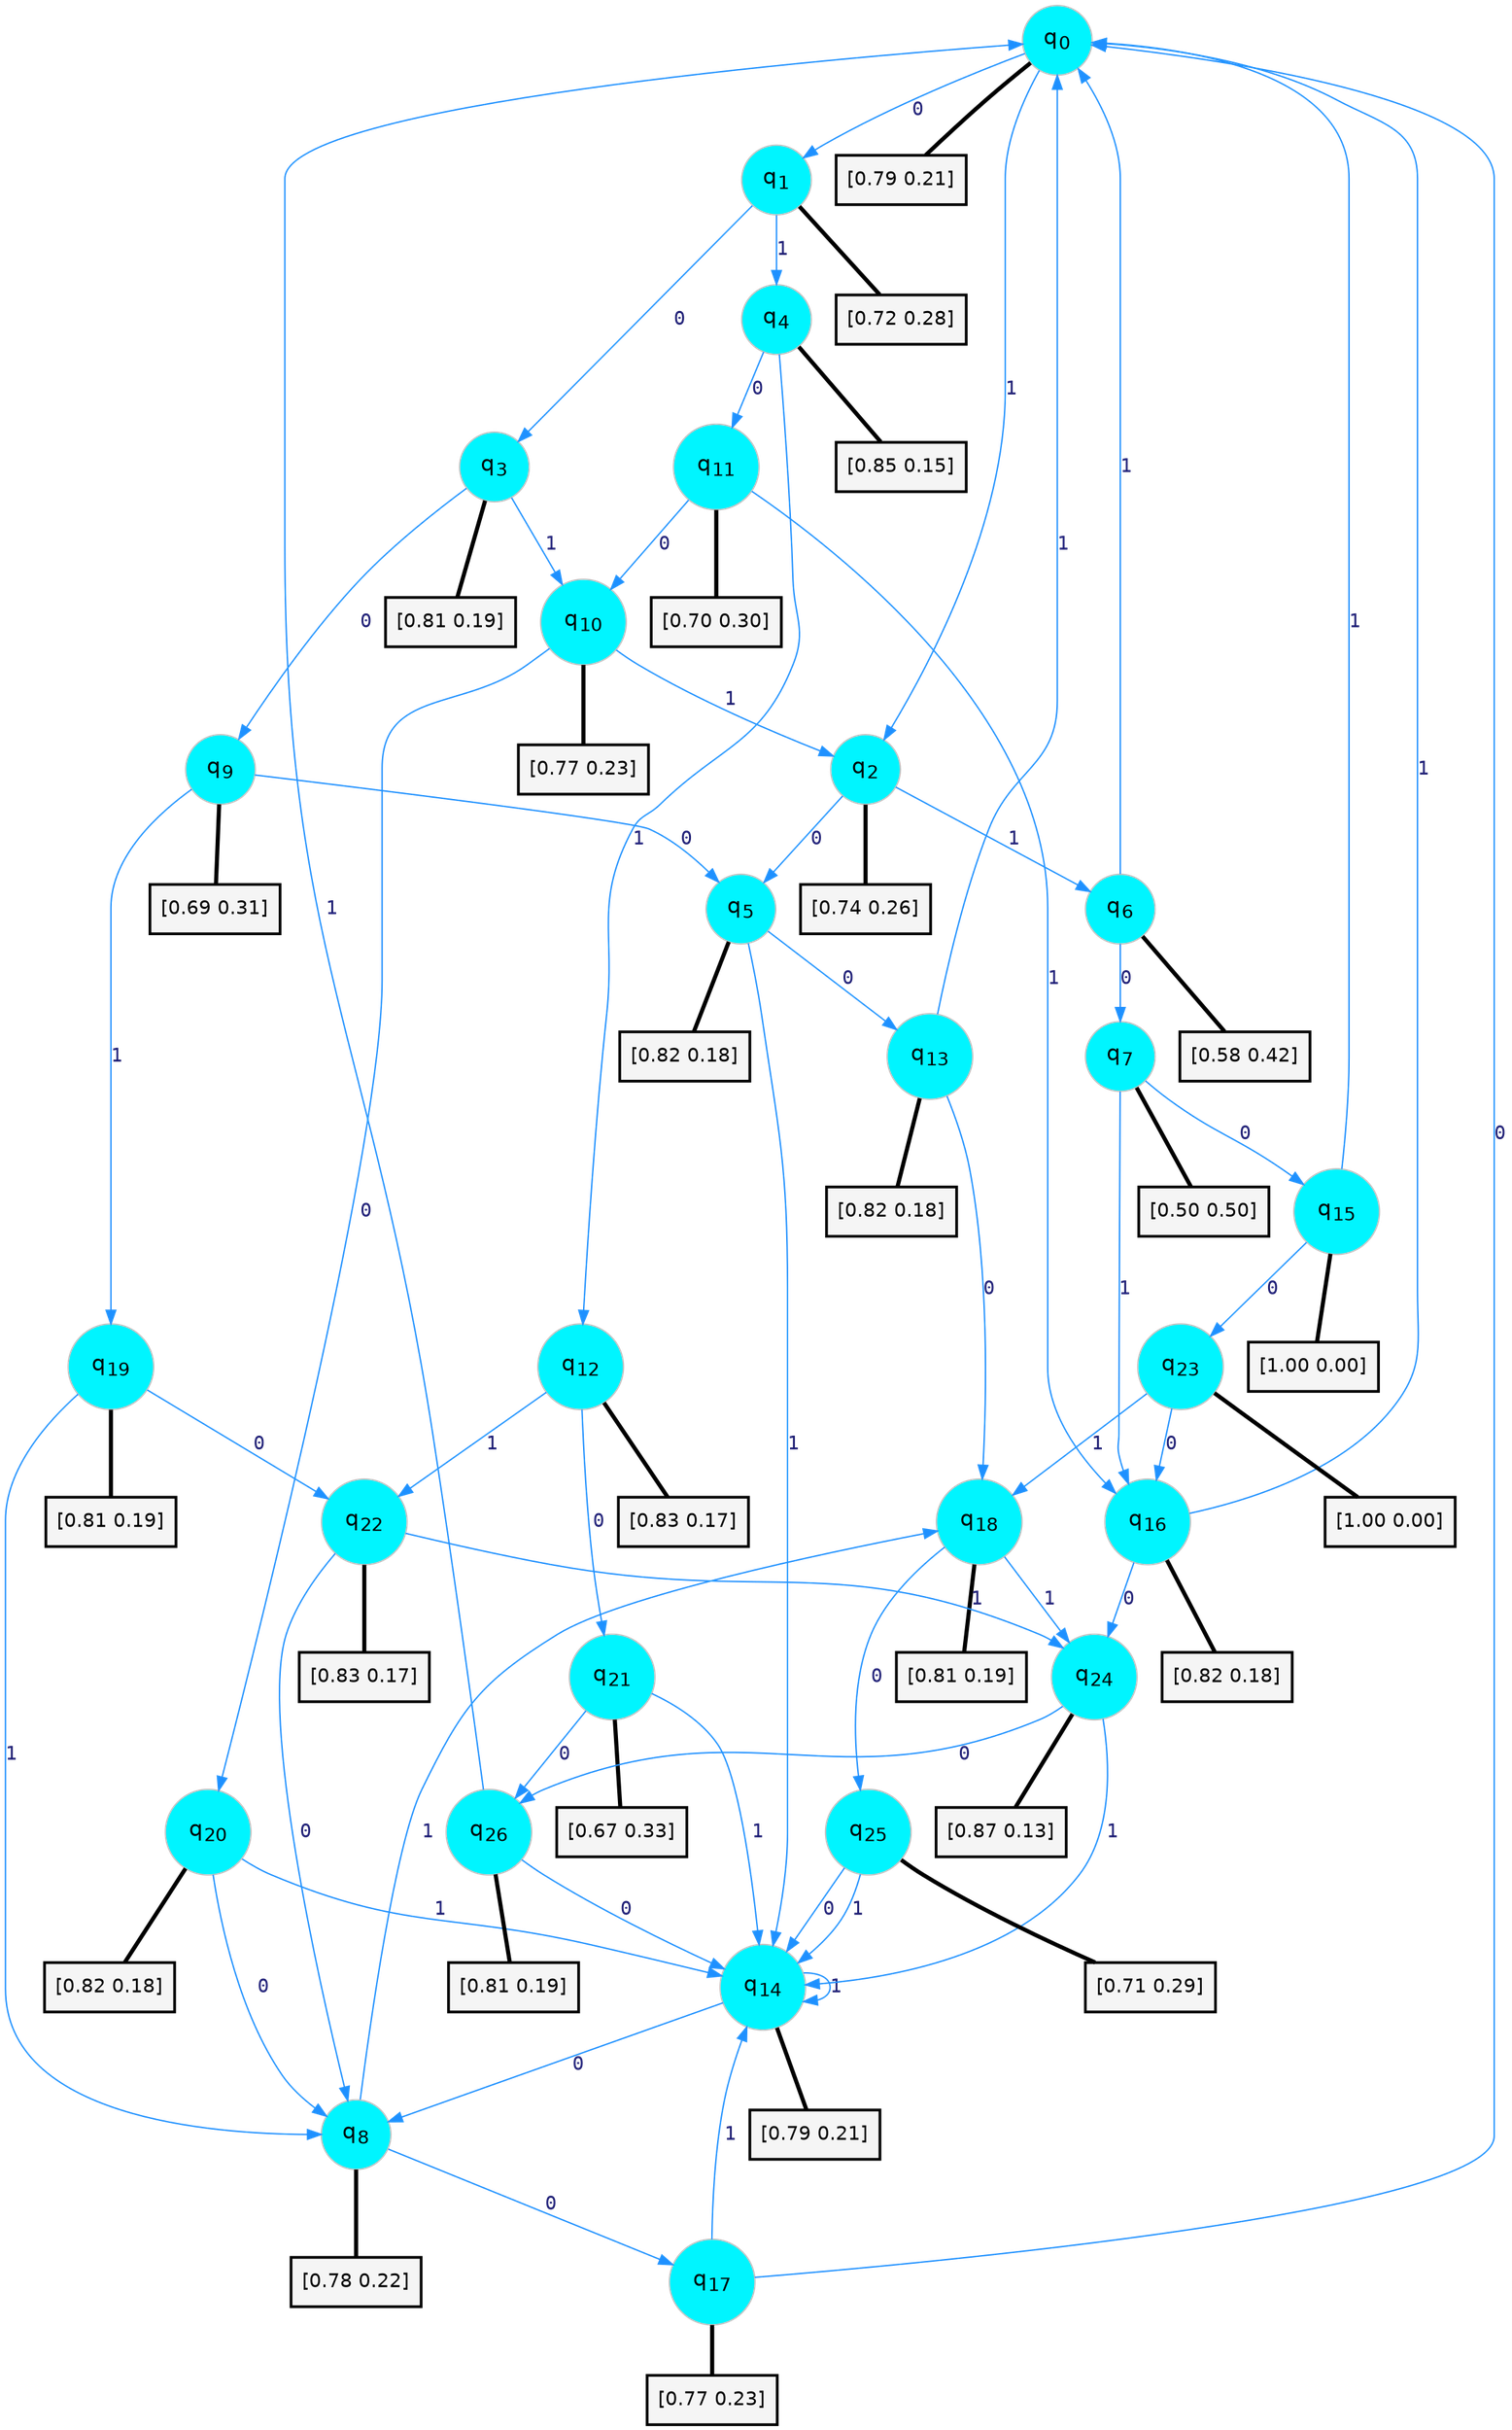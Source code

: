 digraph G {
graph [
bgcolor=transparent, dpi=300, rankdir=TD, size="40,25"];
node [
color=gray, fillcolor=turquoise1, fontcolor=black, fontname=Helvetica, fontsize=16, fontweight=bold, shape=circle, style=filled];
edge [
arrowsize=1, color=dodgerblue1, fontcolor=midnightblue, fontname=courier, fontweight=bold, penwidth=1, style=solid, weight=20];
0[label=<q<SUB>0</SUB>>];
1[label=<q<SUB>1</SUB>>];
2[label=<q<SUB>2</SUB>>];
3[label=<q<SUB>3</SUB>>];
4[label=<q<SUB>4</SUB>>];
5[label=<q<SUB>5</SUB>>];
6[label=<q<SUB>6</SUB>>];
7[label=<q<SUB>7</SUB>>];
8[label=<q<SUB>8</SUB>>];
9[label=<q<SUB>9</SUB>>];
10[label=<q<SUB>10</SUB>>];
11[label=<q<SUB>11</SUB>>];
12[label=<q<SUB>12</SUB>>];
13[label=<q<SUB>13</SUB>>];
14[label=<q<SUB>14</SUB>>];
15[label=<q<SUB>15</SUB>>];
16[label=<q<SUB>16</SUB>>];
17[label=<q<SUB>17</SUB>>];
18[label=<q<SUB>18</SUB>>];
19[label=<q<SUB>19</SUB>>];
20[label=<q<SUB>20</SUB>>];
21[label=<q<SUB>21</SUB>>];
22[label=<q<SUB>22</SUB>>];
23[label=<q<SUB>23</SUB>>];
24[label=<q<SUB>24</SUB>>];
25[label=<q<SUB>25</SUB>>];
26[label=<q<SUB>26</SUB>>];
27[label="[0.79 0.21]", shape=box,fontcolor=black, fontname=Helvetica, fontsize=14, penwidth=2, fillcolor=whitesmoke,color=black];
28[label="[0.72 0.28]", shape=box,fontcolor=black, fontname=Helvetica, fontsize=14, penwidth=2, fillcolor=whitesmoke,color=black];
29[label="[0.74 0.26]", shape=box,fontcolor=black, fontname=Helvetica, fontsize=14, penwidth=2, fillcolor=whitesmoke,color=black];
30[label="[0.81 0.19]", shape=box,fontcolor=black, fontname=Helvetica, fontsize=14, penwidth=2, fillcolor=whitesmoke,color=black];
31[label="[0.85 0.15]", shape=box,fontcolor=black, fontname=Helvetica, fontsize=14, penwidth=2, fillcolor=whitesmoke,color=black];
32[label="[0.82 0.18]", shape=box,fontcolor=black, fontname=Helvetica, fontsize=14, penwidth=2, fillcolor=whitesmoke,color=black];
33[label="[0.58 0.42]", shape=box,fontcolor=black, fontname=Helvetica, fontsize=14, penwidth=2, fillcolor=whitesmoke,color=black];
34[label="[0.50 0.50]", shape=box,fontcolor=black, fontname=Helvetica, fontsize=14, penwidth=2, fillcolor=whitesmoke,color=black];
35[label="[0.78 0.22]", shape=box,fontcolor=black, fontname=Helvetica, fontsize=14, penwidth=2, fillcolor=whitesmoke,color=black];
36[label="[0.69 0.31]", shape=box,fontcolor=black, fontname=Helvetica, fontsize=14, penwidth=2, fillcolor=whitesmoke,color=black];
37[label="[0.77 0.23]", shape=box,fontcolor=black, fontname=Helvetica, fontsize=14, penwidth=2, fillcolor=whitesmoke,color=black];
38[label="[0.70 0.30]", shape=box,fontcolor=black, fontname=Helvetica, fontsize=14, penwidth=2, fillcolor=whitesmoke,color=black];
39[label="[0.83 0.17]", shape=box,fontcolor=black, fontname=Helvetica, fontsize=14, penwidth=2, fillcolor=whitesmoke,color=black];
40[label="[0.82 0.18]", shape=box,fontcolor=black, fontname=Helvetica, fontsize=14, penwidth=2, fillcolor=whitesmoke,color=black];
41[label="[0.79 0.21]", shape=box,fontcolor=black, fontname=Helvetica, fontsize=14, penwidth=2, fillcolor=whitesmoke,color=black];
42[label="[1.00 0.00]", shape=box,fontcolor=black, fontname=Helvetica, fontsize=14, penwidth=2, fillcolor=whitesmoke,color=black];
43[label="[0.82 0.18]", shape=box,fontcolor=black, fontname=Helvetica, fontsize=14, penwidth=2, fillcolor=whitesmoke,color=black];
44[label="[0.77 0.23]", shape=box,fontcolor=black, fontname=Helvetica, fontsize=14, penwidth=2, fillcolor=whitesmoke,color=black];
45[label="[0.81 0.19]", shape=box,fontcolor=black, fontname=Helvetica, fontsize=14, penwidth=2, fillcolor=whitesmoke,color=black];
46[label="[0.81 0.19]", shape=box,fontcolor=black, fontname=Helvetica, fontsize=14, penwidth=2, fillcolor=whitesmoke,color=black];
47[label="[0.82 0.18]", shape=box,fontcolor=black, fontname=Helvetica, fontsize=14, penwidth=2, fillcolor=whitesmoke,color=black];
48[label="[0.67 0.33]", shape=box,fontcolor=black, fontname=Helvetica, fontsize=14, penwidth=2, fillcolor=whitesmoke,color=black];
49[label="[0.83 0.17]", shape=box,fontcolor=black, fontname=Helvetica, fontsize=14, penwidth=2, fillcolor=whitesmoke,color=black];
50[label="[1.00 0.00]", shape=box,fontcolor=black, fontname=Helvetica, fontsize=14, penwidth=2, fillcolor=whitesmoke,color=black];
51[label="[0.87 0.13]", shape=box,fontcolor=black, fontname=Helvetica, fontsize=14, penwidth=2, fillcolor=whitesmoke,color=black];
52[label="[0.71 0.29]", shape=box,fontcolor=black, fontname=Helvetica, fontsize=14, penwidth=2, fillcolor=whitesmoke,color=black];
53[label="[0.81 0.19]", shape=box,fontcolor=black, fontname=Helvetica, fontsize=14, penwidth=2, fillcolor=whitesmoke,color=black];
0->1 [label=0];
0->2 [label=1];
0->27 [arrowhead=none, penwidth=3,color=black];
1->3 [label=0];
1->4 [label=1];
1->28 [arrowhead=none, penwidth=3,color=black];
2->5 [label=0];
2->6 [label=1];
2->29 [arrowhead=none, penwidth=3,color=black];
3->9 [label=0];
3->10 [label=1];
3->30 [arrowhead=none, penwidth=3,color=black];
4->11 [label=0];
4->12 [label=1];
4->31 [arrowhead=none, penwidth=3,color=black];
5->13 [label=0];
5->14 [label=1];
5->32 [arrowhead=none, penwidth=3,color=black];
6->7 [label=0];
6->0 [label=1];
6->33 [arrowhead=none, penwidth=3,color=black];
7->15 [label=0];
7->16 [label=1];
7->34 [arrowhead=none, penwidth=3,color=black];
8->17 [label=0];
8->18 [label=1];
8->35 [arrowhead=none, penwidth=3,color=black];
9->5 [label=0];
9->19 [label=1];
9->36 [arrowhead=none, penwidth=3,color=black];
10->20 [label=0];
10->2 [label=1];
10->37 [arrowhead=none, penwidth=3,color=black];
11->10 [label=0];
11->16 [label=1];
11->38 [arrowhead=none, penwidth=3,color=black];
12->21 [label=0];
12->22 [label=1];
12->39 [arrowhead=none, penwidth=3,color=black];
13->18 [label=0];
13->0 [label=1];
13->40 [arrowhead=none, penwidth=3,color=black];
14->8 [label=0];
14->14 [label=1];
14->41 [arrowhead=none, penwidth=3,color=black];
15->23 [label=0];
15->0 [label=1];
15->42 [arrowhead=none, penwidth=3,color=black];
16->24 [label=0];
16->0 [label=1];
16->43 [arrowhead=none, penwidth=3,color=black];
17->0 [label=0];
17->14 [label=1];
17->44 [arrowhead=none, penwidth=3,color=black];
18->25 [label=0];
18->24 [label=1];
18->45 [arrowhead=none, penwidth=3,color=black];
19->22 [label=0];
19->8 [label=1];
19->46 [arrowhead=none, penwidth=3,color=black];
20->8 [label=0];
20->14 [label=1];
20->47 [arrowhead=none, penwidth=3,color=black];
21->26 [label=0];
21->14 [label=1];
21->48 [arrowhead=none, penwidth=3,color=black];
22->8 [label=0];
22->24 [label=1];
22->49 [arrowhead=none, penwidth=3,color=black];
23->16 [label=0];
23->18 [label=1];
23->50 [arrowhead=none, penwidth=3,color=black];
24->26 [label=0];
24->14 [label=1];
24->51 [arrowhead=none, penwidth=3,color=black];
25->14 [label=0];
25->14 [label=1];
25->52 [arrowhead=none, penwidth=3,color=black];
26->14 [label=0];
26->0 [label=1];
26->53 [arrowhead=none, penwidth=3,color=black];
}
